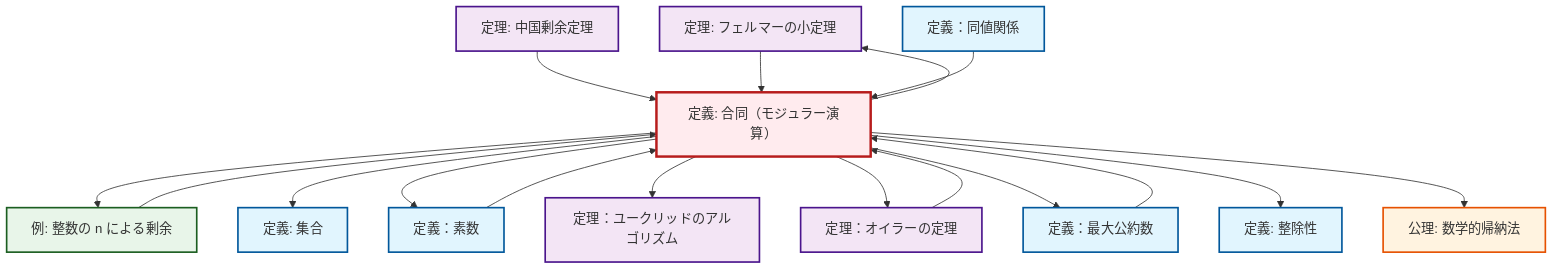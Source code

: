 graph TD
    classDef definition fill:#e1f5fe,stroke:#01579b,stroke-width:2px
    classDef theorem fill:#f3e5f5,stroke:#4a148c,stroke-width:2px
    classDef axiom fill:#fff3e0,stroke:#e65100,stroke-width:2px
    classDef example fill:#e8f5e9,stroke:#1b5e20,stroke-width:2px
    classDef current fill:#ffebee,stroke:#b71c1c,stroke-width:3px
    thm-fermat-little["定理: フェルマーの小定理"]:::theorem
    thm-euclidean-algorithm["定理：ユークリッドのアルゴリズム"]:::theorem
    def-equivalence-relation["定義：同値関係"]:::definition
    def-gcd["定義：最大公約数"]:::definition
    def-divisibility["定義: 整除性"]:::definition
    ex-quotient-integers-mod-n["例: 整数の n による剰余"]:::example
    def-prime["定義：素数"]:::definition
    def-set["定義: 集合"]:::definition
    thm-euler["定理：オイラーの定理"]:::theorem
    thm-chinese-remainder["定理: 中国剰余定理"]:::theorem
    def-congruence["定義: 合同（モジュラー演算）"]:::definition
    ax-induction["公理: 数学的帰納法"]:::axiom
    thm-chinese-remainder --> def-congruence
    def-congruence --> ex-quotient-integers-mod-n
    def-congruence --> def-set
    def-congruence --> def-prime
    thm-fermat-little --> def-congruence
    def-congruence --> thm-euclidean-algorithm
    def-congruence --> thm-fermat-little
    def-equivalence-relation --> def-congruence
    def-congruence --> thm-euler
    ex-quotient-integers-mod-n --> def-congruence
    thm-euler --> def-congruence
    def-gcd --> def-congruence
    def-congruence --> def-gcd
    def-congruence --> def-divisibility
    def-prime --> def-congruence
    def-congruence --> ax-induction
    class def-congruence current